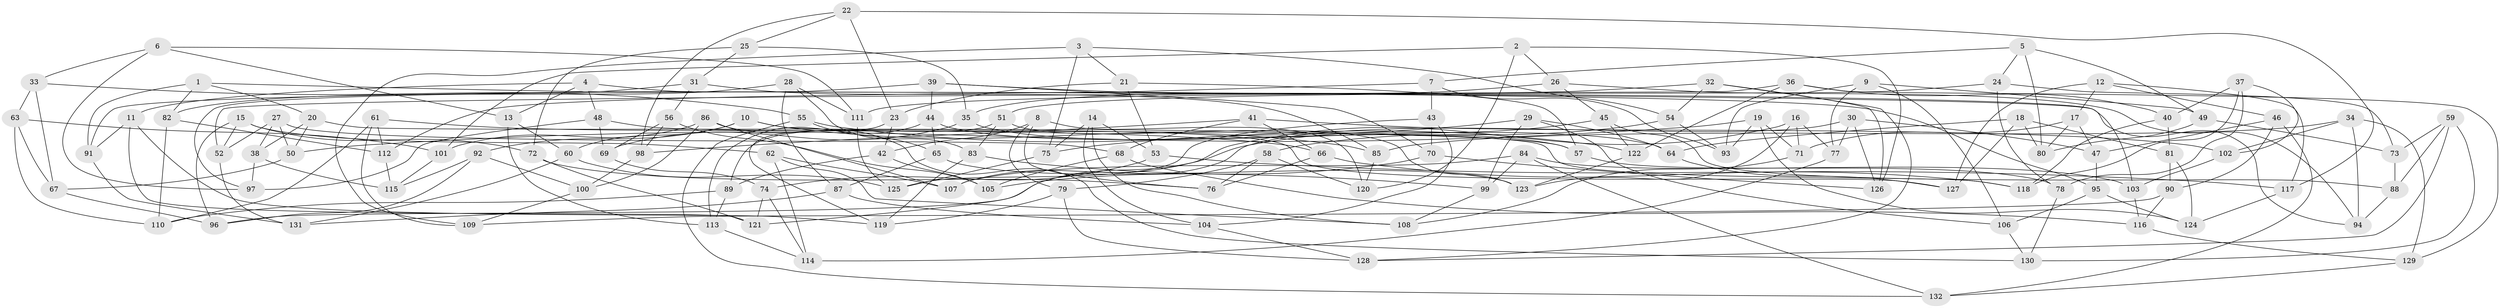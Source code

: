 // Generated by graph-tools (version 1.1) at 2025/02/03/09/25 03:02:55]
// undirected, 132 vertices, 264 edges
graph export_dot {
graph [start="1"]
  node [color=gray90,style=filled];
  1;
  2;
  3;
  4;
  5;
  6;
  7;
  8;
  9;
  10;
  11;
  12;
  13;
  14;
  15;
  16;
  17;
  18;
  19;
  20;
  21;
  22;
  23;
  24;
  25;
  26;
  27;
  28;
  29;
  30;
  31;
  32;
  33;
  34;
  35;
  36;
  37;
  38;
  39;
  40;
  41;
  42;
  43;
  44;
  45;
  46;
  47;
  48;
  49;
  50;
  51;
  52;
  53;
  54;
  55;
  56;
  57;
  58;
  59;
  60;
  61;
  62;
  63;
  64;
  65;
  66;
  67;
  68;
  69;
  70;
  71;
  72;
  73;
  74;
  75;
  76;
  77;
  78;
  79;
  80;
  81;
  82;
  83;
  84;
  85;
  86;
  87;
  88;
  89;
  90;
  91;
  92;
  93;
  94;
  95;
  96;
  97;
  98;
  99;
  100;
  101;
  102;
  103;
  104;
  105;
  106;
  107;
  108;
  109;
  110;
  111;
  112;
  113;
  114;
  115;
  116;
  117;
  118;
  119;
  120;
  121;
  122;
  123;
  124;
  125;
  126;
  127;
  128;
  129;
  130;
  131;
  132;
  1 -- 91;
  1 -- 20;
  1 -- 82;
  1 -- 94;
  2 -- 120;
  2 -- 26;
  2 -- 126;
  2 -- 101;
  3 -- 75;
  3 -- 21;
  3 -- 109;
  3 -- 54;
  4 -- 48;
  4 -- 13;
  4 -- 11;
  4 -- 103;
  5 -- 49;
  5 -- 24;
  5 -- 7;
  5 -- 80;
  6 -- 13;
  6 -- 97;
  6 -- 33;
  6 -- 111;
  7 -- 93;
  7 -- 43;
  7 -- 112;
  8 -- 120;
  8 -- 42;
  8 -- 76;
  8 -- 79;
  9 -- 93;
  9 -- 106;
  9 -- 77;
  9 -- 49;
  10 -- 85;
  10 -- 127;
  10 -- 92;
  10 -- 60;
  11 -- 91;
  11 -- 121;
  11 -- 119;
  12 -- 127;
  12 -- 17;
  12 -- 46;
  12 -- 117;
  13 -- 113;
  13 -- 60;
  14 -- 53;
  14 -- 108;
  14 -- 75;
  14 -- 104;
  15 -- 62;
  15 -- 96;
  15 -- 72;
  15 -- 52;
  16 -- 71;
  16 -- 123;
  16 -- 77;
  16 -- 107;
  17 -- 47;
  17 -- 80;
  17 -- 71;
  18 -- 64;
  18 -- 81;
  18 -- 80;
  18 -- 127;
  19 -- 93;
  19 -- 124;
  19 -- 50;
  19 -- 71;
  20 -- 38;
  20 -- 50;
  20 -- 118;
  21 -- 53;
  21 -- 57;
  21 -- 23;
  22 -- 98;
  22 -- 23;
  22 -- 117;
  22 -- 25;
  23 -- 119;
  23 -- 42;
  24 -- 51;
  24 -- 73;
  24 -- 78;
  25 -- 31;
  25 -- 35;
  25 -- 72;
  26 -- 94;
  26 -- 35;
  26 -- 45;
  27 -- 68;
  27 -- 50;
  27 -- 38;
  27 -- 52;
  28 -- 87;
  28 -- 83;
  28 -- 111;
  28 -- 82;
  29 -- 75;
  29 -- 64;
  29 -- 106;
  29 -- 99;
  30 -- 47;
  30 -- 96;
  30 -- 77;
  30 -- 126;
  31 -- 85;
  31 -- 91;
  31 -- 56;
  32 -- 128;
  32 -- 126;
  32 -- 111;
  32 -- 54;
  33 -- 67;
  33 -- 55;
  33 -- 63;
  34 -- 129;
  34 -- 94;
  34 -- 102;
  34 -- 85;
  35 -- 64;
  35 -- 69;
  36 -- 129;
  36 -- 122;
  36 -- 52;
  36 -- 40;
  37 -- 40;
  37 -- 102;
  37 -- 118;
  37 -- 78;
  38 -- 97;
  38 -- 115;
  39 -- 97;
  39 -- 95;
  39 -- 44;
  39 -- 70;
  40 -- 81;
  40 -- 118;
  41 -- 102;
  41 -- 66;
  41 -- 68;
  41 -- 98;
  42 -- 89;
  42 -- 105;
  43 -- 104;
  43 -- 125;
  43 -- 70;
  44 -- 57;
  44 -- 65;
  44 -- 113;
  45 -- 122;
  45 -- 88;
  45 -- 121;
  46 -- 90;
  46 -- 47;
  46 -- 132;
  47 -- 95;
  48 -- 69;
  48 -- 57;
  48 -- 97;
  49 -- 80;
  49 -- 73;
  50 -- 67;
  51 -- 123;
  51 -- 89;
  51 -- 83;
  52 -- 131;
  53 -- 74;
  53 -- 117;
  54 -- 93;
  54 -- 58;
  55 -- 122;
  55 -- 132;
  55 -- 65;
  56 -- 69;
  56 -- 105;
  56 -- 98;
  57 -- 78;
  58 -- 120;
  58 -- 76;
  58 -- 79;
  59 -- 128;
  59 -- 73;
  59 -- 88;
  59 -- 130;
  60 -- 131;
  60 -- 125;
  61 -- 112;
  61 -- 110;
  61 -- 66;
  61 -- 109;
  62 -- 107;
  62 -- 108;
  62 -- 114;
  63 -- 67;
  63 -- 101;
  63 -- 110;
  64 -- 127;
  65 -- 87;
  65 -- 123;
  66 -- 118;
  66 -- 76;
  67 -- 96;
  68 -- 116;
  68 -- 105;
  69 -- 74;
  70 -- 126;
  70 -- 105;
  71 -- 108;
  72 -- 121;
  72 -- 76;
  73 -- 88;
  74 -- 114;
  74 -- 121;
  75 -- 125;
  77 -- 114;
  78 -- 130;
  79 -- 119;
  79 -- 128;
  81 -- 124;
  81 -- 90;
  82 -- 112;
  82 -- 110;
  83 -- 119;
  83 -- 99;
  84 -- 103;
  84 -- 99;
  84 -- 107;
  84 -- 132;
  85 -- 120;
  86 -- 107;
  86 -- 101;
  86 -- 130;
  86 -- 100;
  87 -- 104;
  87 -- 131;
  88 -- 94;
  89 -- 110;
  89 -- 113;
  90 -- 109;
  90 -- 116;
  91 -- 131;
  92 -- 115;
  92 -- 100;
  92 -- 96;
  95 -- 124;
  95 -- 106;
  98 -- 100;
  99 -- 108;
  100 -- 109;
  101 -- 115;
  102 -- 103;
  103 -- 116;
  104 -- 128;
  106 -- 130;
  111 -- 125;
  112 -- 115;
  113 -- 114;
  116 -- 129;
  117 -- 124;
  122 -- 123;
  129 -- 132;
}
